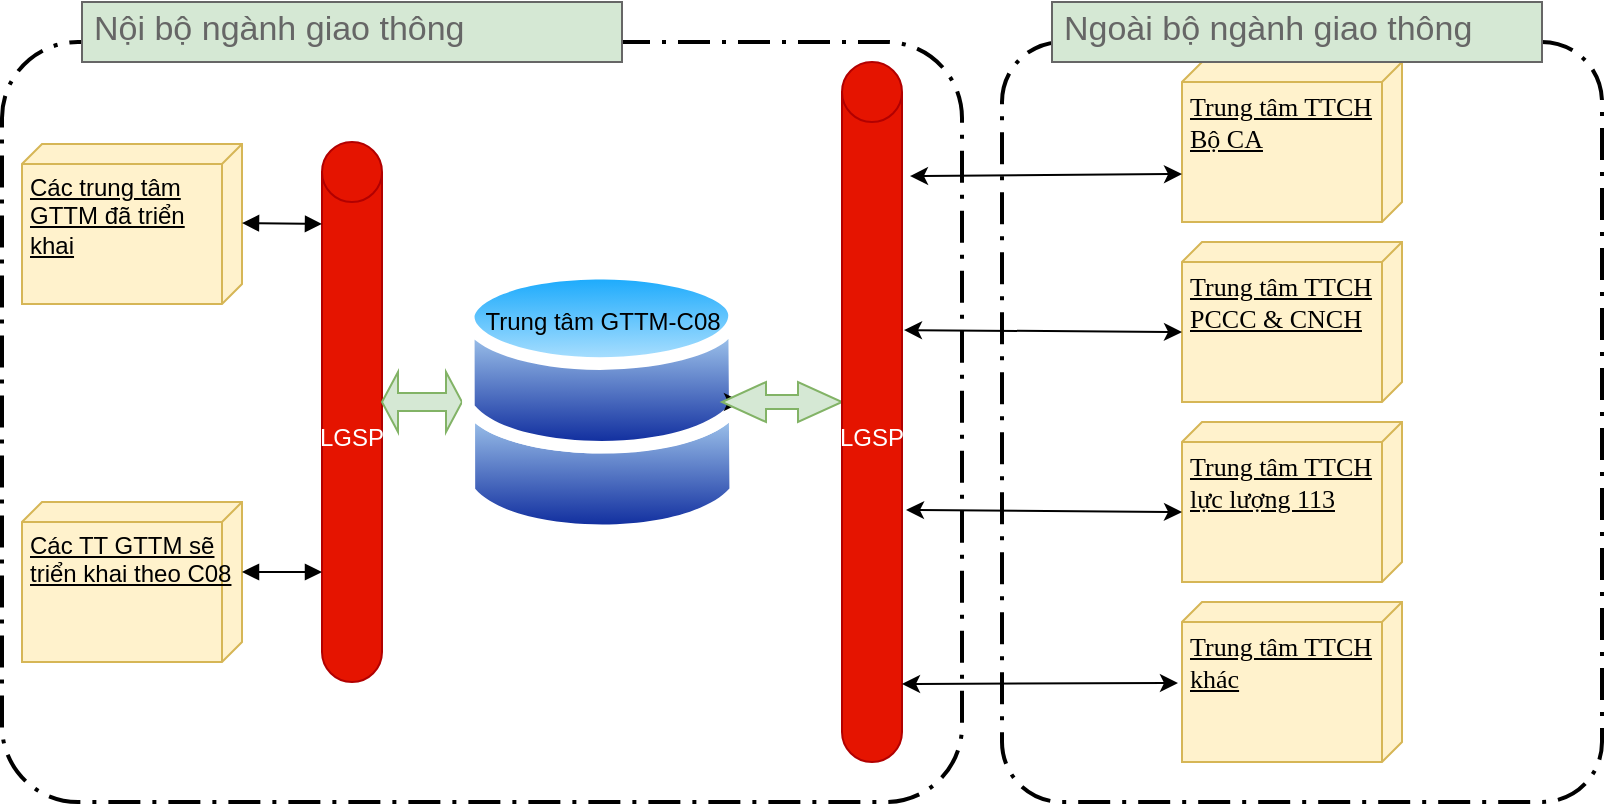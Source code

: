 <mxfile version="17.4.0" type="github"><diagram id="o0rSPl7lzHIGYYDSPQP5" name="Page-1"><mxGraphModel dx="1385" dy="794" grid="1" gridSize="10" guides="1" tooltips="1" connect="1" arrows="1" fold="1" page="1" pageScale="1" pageWidth="850" pageHeight="1100" background="none" math="0" shadow="0"><root><mxCell id="0"/><mxCell id="1" parent="0"/><mxCell id="fMr11_SV_y0cZvK-uaVL-2" value="LGSP&lt;br&gt;" style="shape=cylinder3;whiteSpace=wrap;html=1;boundedLbl=1;backgroundOutline=1;size=15;fillColor=#e51400;fontColor=#ffffff;strokeColor=#B20000;" parent="1" vertex="1"><mxGeometry x="200" y="330" width="30" height="270" as="geometry"/></mxCell><mxCell id="fMr11_SV_y0cZvK-uaVL-3" value="Các trung tâm &lt;br&gt;GTTM đã triển &lt;br&gt;khai" style="verticalAlign=top;align=left;spacingTop=8;spacingLeft=2;spacingRight=12;shape=cube;size=10;direction=south;fontStyle=4;html=1;fillColor=#fff2cc;strokeColor=#d6b656;" parent="1" vertex="1"><mxGeometry x="50" y="331" width="110" height="80" as="geometry"/></mxCell><mxCell id="fMr11_SV_y0cZvK-uaVL-4" value="Các TT GTTM sẽ&lt;br&gt;triển khai theo C08" style="verticalAlign=top;align=left;spacingTop=8;spacingLeft=2;spacingRight=12;shape=cube;size=10;direction=south;fontStyle=4;html=1;fillColor=#fff2cc;strokeColor=#d6b656;" parent="1" vertex="1"><mxGeometry x="50" y="510" width="110" height="80" as="geometry"/></mxCell><mxCell id="fMr11_SV_y0cZvK-uaVL-18" value="" style="shape=doubleArrow;whiteSpace=wrap;html=1;fillColor=#d5e8d4;strokeColor=#82b366;movable=0;resizable=0;rotatable=0;deletable=0;editable=0;connectable=0;" parent="1" vertex="1"><mxGeometry x="230" y="445" width="40" height="30" as="geometry"/></mxCell><mxCell id="fMr11_SV_y0cZvK-uaVL-38" value="Trung tâm TTCH&lt;br&gt;Bộ CA" style="verticalAlign=top;align=left;spacingTop=8;spacingLeft=2;spacingRight=12;shape=cube;size=10;direction=south;fontStyle=4;html=1;fillColor=#fff2cc;strokeColor=#d6b656;fontFamily=Times New Roman;fontSize=13;" parent="1" vertex="1"><mxGeometry x="630" y="290" width="110" height="80" as="geometry"/></mxCell><mxCell id="fMr11_SV_y0cZvK-uaVL-47" value="" style="endArrow=block;startArrow=block;endFill=1;startFill=1;html=1;rounded=0;fontFamily=Helvetica;fontSize=12;fontColor=default;" parent="1" edge="1"><mxGeometry width="160" relative="1" as="geometry"><mxPoint x="160" y="370.5" as="sourcePoint"/><mxPoint x="200" y="371" as="targetPoint"/></mxGeometry></mxCell><mxCell id="fMr11_SV_y0cZvK-uaVL-48" value="" style="endArrow=block;startArrow=block;endFill=1;startFill=1;html=1;rounded=0;fontFamily=Helvetica;fontSize=12;fontColor=default;exitX=0;exitY=0;exitDx=35;exitDy=0;exitPerimeter=0;" parent="1" source="fMr11_SV_y0cZvK-uaVL-4" edge="1"><mxGeometry width="160" relative="1" as="geometry"><mxPoint x="150" y="380" as="sourcePoint"/><mxPoint x="200" y="545" as="targetPoint"/><Array as="points"/></mxGeometry></mxCell><mxCell id="fMr11_SV_y0cZvK-uaVL-49" value="" style="aspect=fixed;perimeter=ellipsePerimeter;html=1;align=center;shadow=0;dashed=0;spacingTop=3;image;image=img/lib/active_directory/databases.svg;labelBackgroundColor=default;labelBorderColor=none;fontFamily=Helvetica;fontSize=12;fontColor=default;strokeColor=default;fillColor=default;" parent="1" vertex="1"><mxGeometry x="270" y="391.4" width="140" height="137.2" as="geometry"/></mxCell><mxCell id="fMr11_SV_y0cZvK-uaVL-50" value="Trung tâm GTTM-C08" style="text;html=1;align=center;verticalAlign=middle;resizable=0;points=[];autosize=1;strokeColor=none;fillColor=none;fontSize=12;fontFamily=Helvetica;fontColor=default;" parent="1" vertex="1"><mxGeometry x="275" y="410" width="130" height="20" as="geometry"/></mxCell><mxCell id="fMr11_SV_y0cZvK-uaVL-51" value="&lt;span style=&quot;font-size: 13px ; line-height: 115%&quot;&gt;Trung tâm TTCH&lt;br&gt;PCCC &amp;amp; CNCH&lt;br&gt;&lt;/span&gt;" style="verticalAlign=top;align=left;spacingTop=8;spacingLeft=2;spacingRight=12;shape=cube;size=10;direction=south;fontStyle=4;html=1;fillColor=#fff2cc;strokeColor=#d6b656;fontFamily=Times New Roman;fontSize=13;" parent="1" vertex="1"><mxGeometry x="630" y="380" width="110" height="80" as="geometry"/></mxCell><mxCell id="fMr11_SV_y0cZvK-uaVL-52" value="&lt;span style=&quot;font-size: 13px ; line-height: 115%&quot;&gt;Trung tâm TTCH &lt;br&gt;lực lượng 113&lt;br&gt;&lt;/span&gt;" style="verticalAlign=top;align=left;spacingTop=8;spacingLeft=2;spacingRight=12;shape=cube;size=10;direction=south;fontStyle=4;html=1;fillColor=#fff2cc;strokeColor=#d6b656;fontFamily=Times New Roman;fontSize=13;" parent="1" vertex="1"><mxGeometry x="630" y="470" width="110" height="80" as="geometry"/></mxCell><mxCell id="Mzt8ClDoONBfSQLlNZqv-32" style="edgeStyle=orthogonalEdgeStyle;rounded=0;orthogonalLoop=1;jettySize=auto;html=1;exitX=0;exitY=0.5;exitDx=0;exitDy=0;exitPerimeter=0;entryX=1;entryY=0.5;entryDx=0;entryDy=0;fontFamily=Helvetica;fontSize=13;fontColor=#000000;" edge="1" parent="1" source="fMr11_SV_y0cZvK-uaVL-53" target="fMr11_SV_y0cZvK-uaVL-49"><mxGeometry relative="1" as="geometry"/></mxCell><mxCell id="fMr11_SV_y0cZvK-uaVL-53" value="" style="html=1;shadow=0;dashed=0;align=center;verticalAlign=middle;shape=mxgraph.arrows2.twoWayArrow;dy=0.65;dx=22;fillColor=#d5e8d4;strokeColor=#82b366;" parent="1" vertex="1"><mxGeometry x="400" y="450" width="60" height="20" as="geometry"/></mxCell><mxCell id="Mzt8ClDoONBfSQLlNZqv-10" value="LGSP&lt;br&gt;" style="shape=cylinder3;whiteSpace=wrap;html=1;boundedLbl=1;backgroundOutline=1;size=15;fillColor=#e51400;fontColor=#ffffff;strokeColor=#B20000;" vertex="1" parent="1"><mxGeometry x="460" y="290" width="30" height="350" as="geometry"/></mxCell><mxCell id="Mzt8ClDoONBfSQLlNZqv-12" value="" style="endArrow=classic;startArrow=classic;html=1;rounded=0;fontFamily=Helvetica;fontSize=12;fontColor=default;exitX=1.133;exitY=0.163;exitDx=0;exitDy=0;exitPerimeter=0;" edge="1" parent="1" source="Mzt8ClDoONBfSQLlNZqv-10"><mxGeometry width="50" height="50" relative="1" as="geometry"><mxPoint x="620" y="396" as="sourcePoint"/><mxPoint x="630" y="346" as="targetPoint"/></mxGeometry></mxCell><mxCell id="Mzt8ClDoONBfSQLlNZqv-13" value="" style="endArrow=classic;startArrow=classic;html=1;rounded=0;fontFamily=Helvetica;fontSize=12;fontColor=default;entryX=0;entryY=0;entryDx=45;entryDy=110;entryPerimeter=0;exitX=1.033;exitY=0.383;exitDx=0;exitDy=0;exitPerimeter=0;" edge="1" parent="1" source="Mzt8ClDoONBfSQLlNZqv-10" target="fMr11_SV_y0cZvK-uaVL-51"><mxGeometry width="50" height="50" relative="1" as="geometry"><mxPoint x="512" y="490" as="sourcePoint"/><mxPoint x="670" y="445" as="targetPoint"/></mxGeometry></mxCell><mxCell id="Mzt8ClDoONBfSQLlNZqv-14" value="" style="endArrow=classic;startArrow=classic;html=1;rounded=0;fontFamily=Helvetica;fontSize=12;fontColor=default;exitX=1.067;exitY=0.64;exitDx=0;exitDy=0;exitPerimeter=0;entryX=0;entryY=0;entryDx=45;entryDy=110;entryPerimeter=0;" edge="1" parent="1" source="Mzt8ClDoONBfSQLlNZqv-10" target="fMr11_SV_y0cZvK-uaVL-52"><mxGeometry width="50" height="50" relative="1" as="geometry"><mxPoint x="530" y="495" as="sourcePoint"/><mxPoint x="690" y="366" as="targetPoint"/></mxGeometry></mxCell><mxCell id="Mzt8ClDoONBfSQLlNZqv-19" value="&lt;span style=&quot;font-size: 13px ; line-height: 115%&quot;&gt;Trung tâm TTCH &lt;br&gt;khác&lt;br&gt;&lt;/span&gt;" style="verticalAlign=top;align=left;spacingTop=8;spacingLeft=2;spacingRight=12;shape=cube;size=10;direction=south;fontStyle=4;html=1;fillColor=#fff2cc;strokeColor=#d6b656;fontFamily=Times New Roman;fontSize=13;" vertex="1" parent="1"><mxGeometry x="630" y="560" width="110" height="80" as="geometry"/></mxCell><mxCell id="Mzt8ClDoONBfSQLlNZqv-30" value="" style="points=[[0.25,0,0],[0.5,0,0],[0.75,0,0],[1,0.25,0],[1,0.5,0],[1,0.75,0],[0.75,1,0],[0.5,1,0],[0.25,1,0],[0,0.75,0],[0,0.5,0],[0,0.25,0]];rounded=1;arcSize=10;dashed=1;strokeColor=#000000;fillColor=none;gradientColor=none;dashPattern=8 3 1 3;strokeWidth=2;fontFamily=Helvetica;fontSize=13;fontColor=#000000;html=1;" vertex="1" parent="1"><mxGeometry x="40" y="280" width="480" height="380" as="geometry"/></mxCell><mxCell id="Mzt8ClDoONBfSQLlNZqv-33" value="" style="endArrow=classic;startArrow=classic;html=1;rounded=0;fontFamily=Helvetica;fontSize=12;fontColor=default;entryX=0;entryY=0;entryDx=45;entryDy=110;entryPerimeter=0;" edge="1" parent="1"><mxGeometry width="50" height="50" relative="1" as="geometry"><mxPoint x="490" y="601" as="sourcePoint"/><mxPoint x="627.99" y="600.5" as="targetPoint"/></mxGeometry></mxCell><mxCell id="Mzt8ClDoONBfSQLlNZqv-34" value="" style="points=[[0.25,0,0],[0.5,0,0],[0.75,0,0],[1,0.25,0],[1,0.5,0],[1,0.75,0],[0.75,1,0],[0.5,1,0],[0.25,1,0],[0,0.75,0],[0,0.5,0],[0,0.25,0]];rounded=1;arcSize=10;dashed=1;strokeColor=#000000;fillColor=none;gradientColor=none;dashPattern=8 3 1 3;strokeWidth=2;fontFamily=Helvetica;fontSize=13;fontColor=#000000;html=1;" vertex="1" parent="1"><mxGeometry x="540" y="280" width="300" height="380" as="geometry"/></mxCell><mxCell id="Mzt8ClDoONBfSQLlNZqv-35" value="Nội bộ ngành giao thông" style="strokeWidth=1;shadow=0;dashed=0;align=center;html=1;shape=mxgraph.mockup.text.textBox;fontColor=#666666;align=left;fontSize=17;spacingLeft=4;spacingTop=-3;strokeColor=#666666;mainText=;fontFamily=Helvetica;fillColor=#d5e8d4;" vertex="1" parent="1"><mxGeometry x="80" y="260" width="270" height="30" as="geometry"/></mxCell><mxCell id="Mzt8ClDoONBfSQLlNZqv-37" value="Ngoài bộ ngành giao thông" style="strokeWidth=1;shadow=0;dashed=0;align=center;html=1;shape=mxgraph.mockup.text.textBox;fontColor=#666666;align=left;fontSize=17;spacingLeft=4;spacingTop=-3;strokeColor=#666666;mainText=;fontFamily=Helvetica;fillColor=#d5e8d4;" vertex="1" parent="1"><mxGeometry x="565" y="260" width="245" height="30" as="geometry"/></mxCell></root></mxGraphModel></diagram></mxfile>